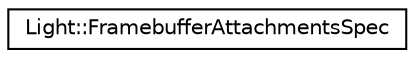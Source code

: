 digraph "Graphical Class Hierarchy"
{
 // LATEX_PDF_SIZE
  edge [fontname="Helvetica",fontsize="10",labelfontname="Helvetica",labelfontsize="10"];
  node [fontname="Helvetica",fontsize="10",shape=record];
  rankdir="LR";
  Node0 [label="Light::FramebufferAttachmentsSpec",height=0.2,width=0.4,color="black", fillcolor="white", style="filled",URL="$structLight_1_1FramebufferAttachmentsSpec.html",tooltip=" "];
}
